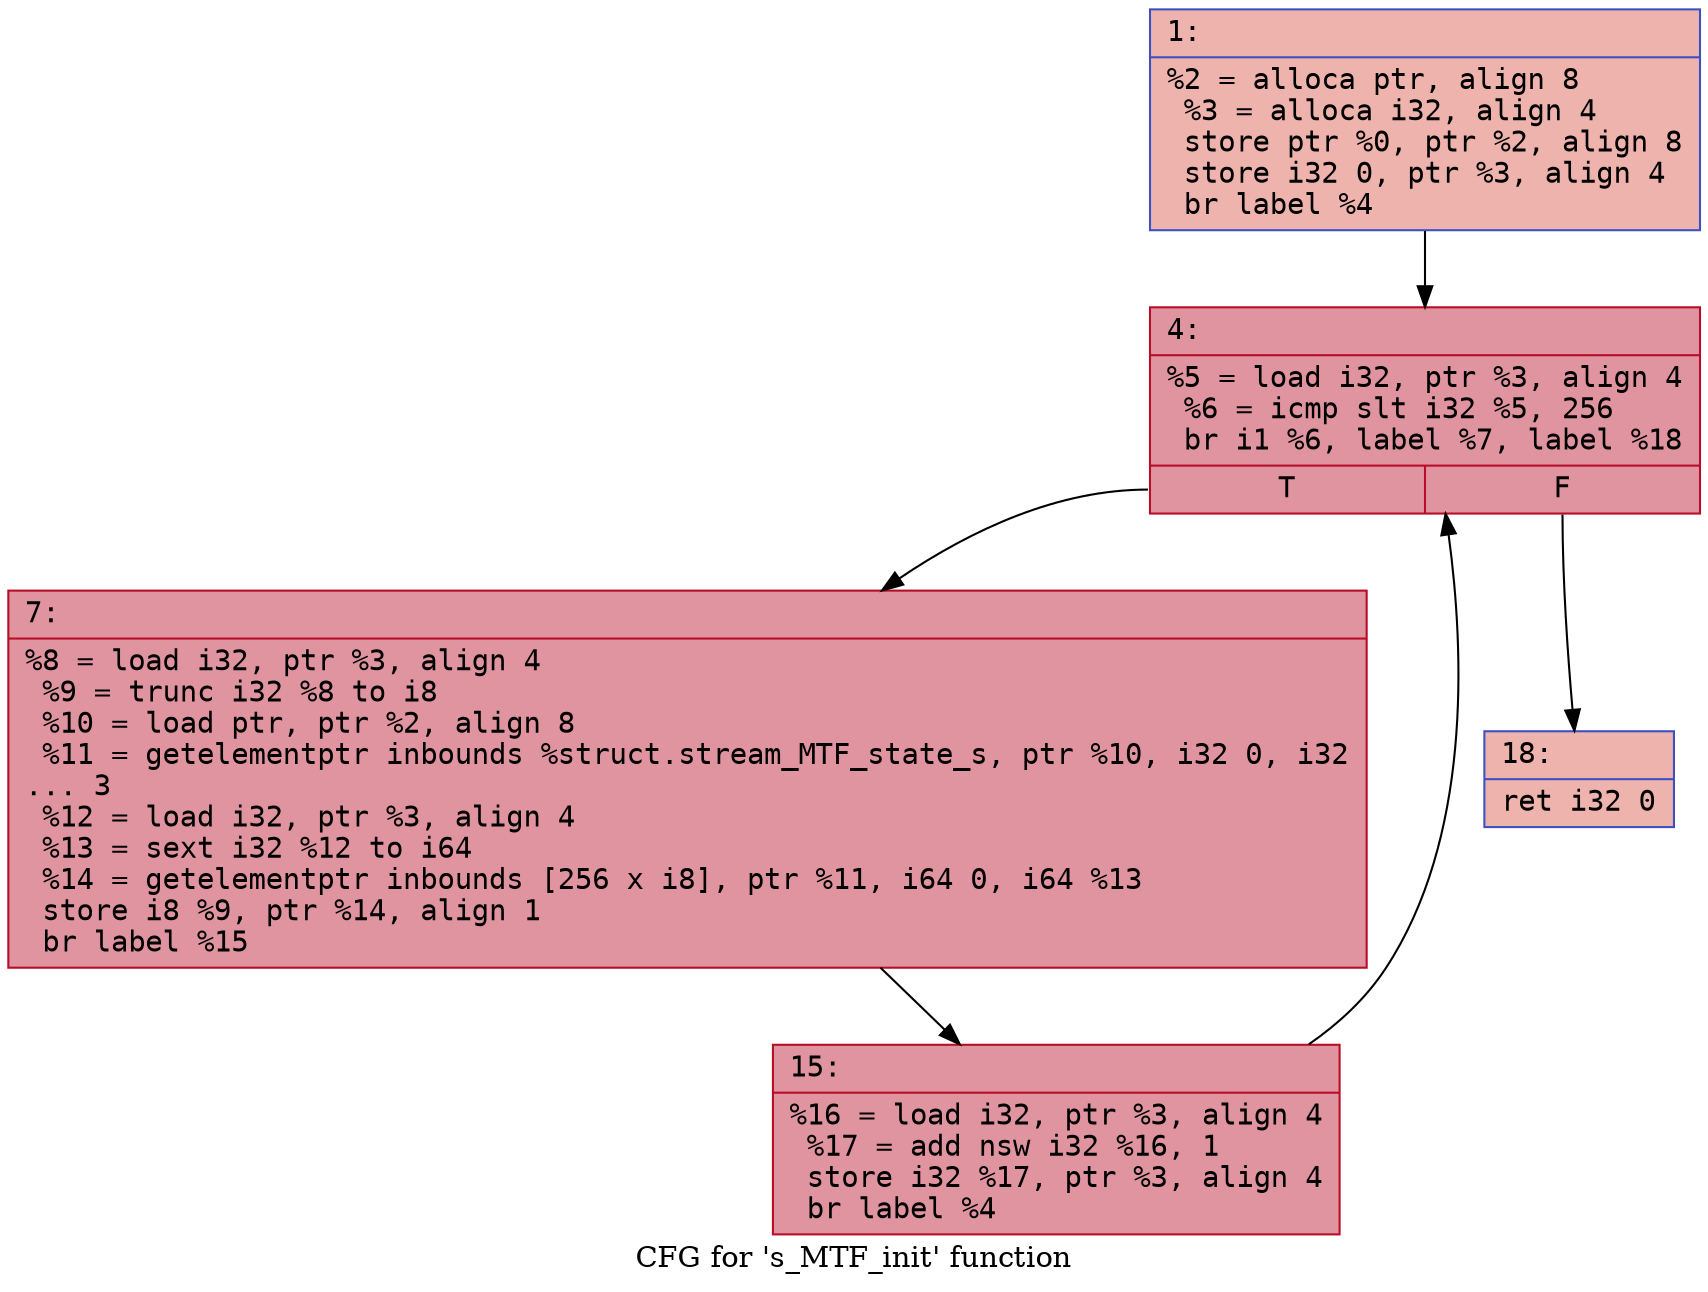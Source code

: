 digraph "CFG for 's_MTF_init' function" {
	label="CFG for 's_MTF_init' function";

	Node0x600003e19e50 [shape=record,color="#3d50c3ff", style=filled, fillcolor="#d6524470" fontname="Courier",label="{1:\l|  %2 = alloca ptr, align 8\l  %3 = alloca i32, align 4\l  store ptr %0, ptr %2, align 8\l  store i32 0, ptr %3, align 4\l  br label %4\l}"];
	Node0x600003e19e50 -> Node0x600003e19ef0[tooltip="1 -> 4\nProbability 100.00%" ];
	Node0x600003e19ef0 [shape=record,color="#b70d28ff", style=filled, fillcolor="#b70d2870" fontname="Courier",label="{4:\l|  %5 = load i32, ptr %3, align 4\l  %6 = icmp slt i32 %5, 256\l  br i1 %6, label %7, label %18\l|{<s0>T|<s1>F}}"];
	Node0x600003e19ef0:s0 -> Node0x600003e19f40[tooltip="4 -> 7\nProbability 96.88%" ];
	Node0x600003e19ef0:s1 -> Node0x600003e19fe0[tooltip="4 -> 18\nProbability 3.12%" ];
	Node0x600003e19f40 [shape=record,color="#b70d28ff", style=filled, fillcolor="#b70d2870" fontname="Courier",label="{7:\l|  %8 = load i32, ptr %3, align 4\l  %9 = trunc i32 %8 to i8\l  %10 = load ptr, ptr %2, align 8\l  %11 = getelementptr inbounds %struct.stream_MTF_state_s, ptr %10, i32 0, i32\l... 3\l  %12 = load i32, ptr %3, align 4\l  %13 = sext i32 %12 to i64\l  %14 = getelementptr inbounds [256 x i8], ptr %11, i64 0, i64 %13\l  store i8 %9, ptr %14, align 1\l  br label %15\l}"];
	Node0x600003e19f40 -> Node0x600003e19f90[tooltip="7 -> 15\nProbability 100.00%" ];
	Node0x600003e19f90 [shape=record,color="#b70d28ff", style=filled, fillcolor="#b70d2870" fontname="Courier",label="{15:\l|  %16 = load i32, ptr %3, align 4\l  %17 = add nsw i32 %16, 1\l  store i32 %17, ptr %3, align 4\l  br label %4\l}"];
	Node0x600003e19f90 -> Node0x600003e19ef0[tooltip="15 -> 4\nProbability 100.00%" ];
	Node0x600003e19fe0 [shape=record,color="#3d50c3ff", style=filled, fillcolor="#d6524470" fontname="Courier",label="{18:\l|  ret i32 0\l}"];
}

